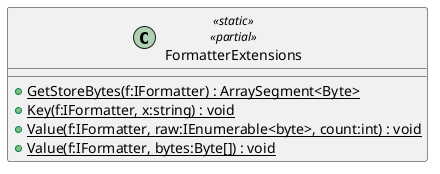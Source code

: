 @startuml
class FormatterExtensions <<static>> <<partial>> {
    + {static} GetStoreBytes(f:IFormatter) : ArraySegment<Byte>
    + {static} Key(f:IFormatter, x:string) : void
    + {static} Value(f:IFormatter, raw:IEnumerable<byte>, count:int) : void
    + {static} Value(f:IFormatter, bytes:Byte[]) : void
}
@enduml
